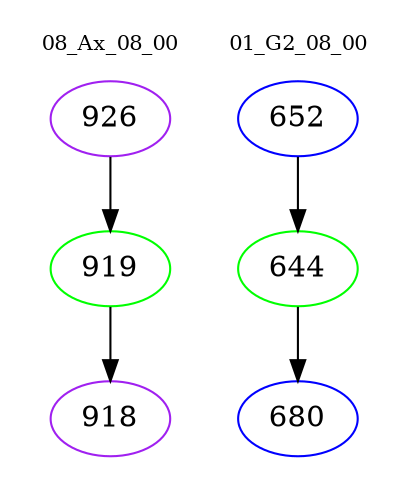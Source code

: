 digraph{
subgraph cluster_0 {
color = white
label = "08_Ax_08_00";
fontsize=10;
T0_926 [label="926", color="purple"]
T0_926 -> T0_919 [color="black"]
T0_919 [label="919", color="green"]
T0_919 -> T0_918 [color="black"]
T0_918 [label="918", color="purple"]
}
subgraph cluster_1 {
color = white
label = "01_G2_08_00";
fontsize=10;
T1_652 [label="652", color="blue"]
T1_652 -> T1_644 [color="black"]
T1_644 [label="644", color="green"]
T1_644 -> T1_680 [color="black"]
T1_680 [label="680", color="blue"]
}
}
